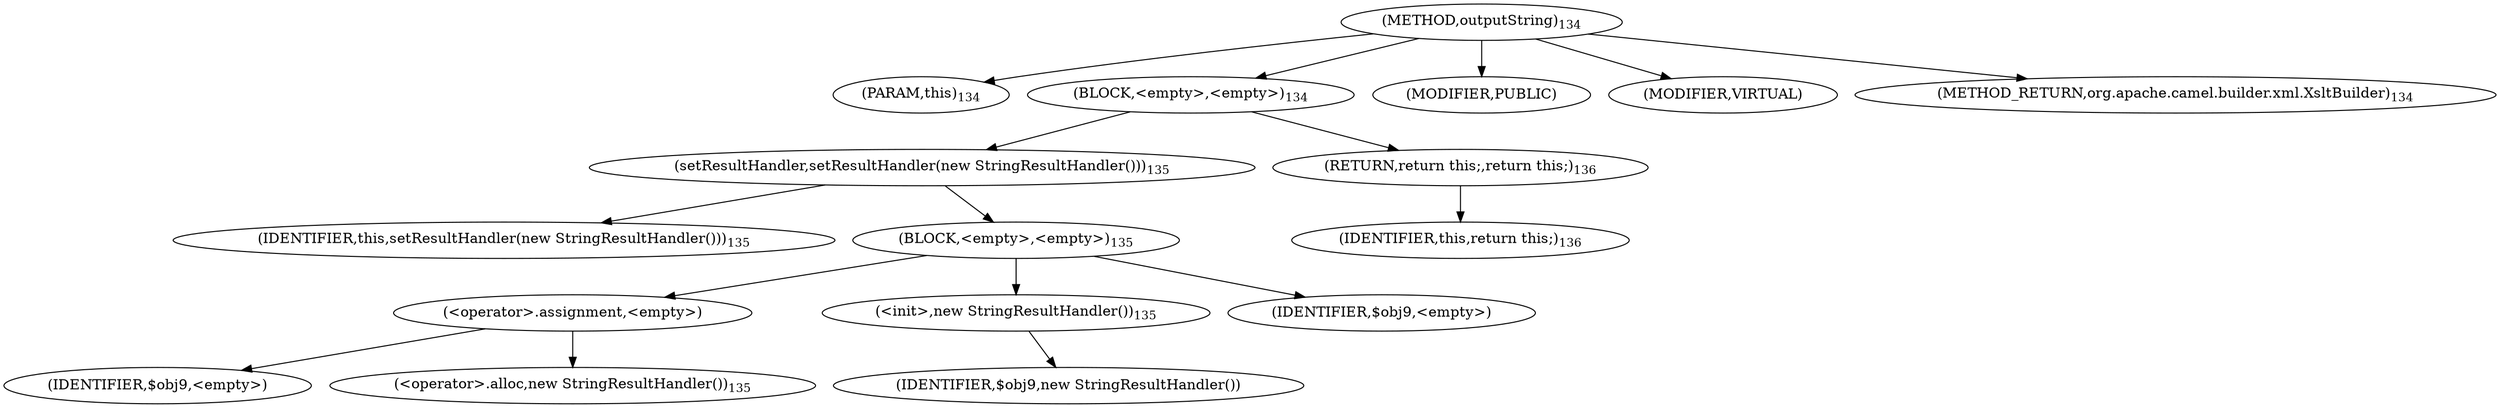 digraph "outputString" {  
"325" [label = <(METHOD,outputString)<SUB>134</SUB>> ]
"15" [label = <(PARAM,this)<SUB>134</SUB>> ]
"326" [label = <(BLOCK,&lt;empty&gt;,&lt;empty&gt;)<SUB>134</SUB>> ]
"327" [label = <(setResultHandler,setResultHandler(new StringResultHandler()))<SUB>135</SUB>> ]
"14" [label = <(IDENTIFIER,this,setResultHandler(new StringResultHandler()))<SUB>135</SUB>> ]
"328" [label = <(BLOCK,&lt;empty&gt;,&lt;empty&gt;)<SUB>135</SUB>> ]
"329" [label = <(&lt;operator&gt;.assignment,&lt;empty&gt;)> ]
"330" [label = <(IDENTIFIER,$obj9,&lt;empty&gt;)> ]
"331" [label = <(&lt;operator&gt;.alloc,new StringResultHandler())<SUB>135</SUB>> ]
"332" [label = <(&lt;init&gt;,new StringResultHandler())<SUB>135</SUB>> ]
"333" [label = <(IDENTIFIER,$obj9,new StringResultHandler())> ]
"334" [label = <(IDENTIFIER,$obj9,&lt;empty&gt;)> ]
"335" [label = <(RETURN,return this;,return this;)<SUB>136</SUB>> ]
"16" [label = <(IDENTIFIER,this,return this;)<SUB>136</SUB>> ]
"336" [label = <(MODIFIER,PUBLIC)> ]
"337" [label = <(MODIFIER,VIRTUAL)> ]
"338" [label = <(METHOD_RETURN,org.apache.camel.builder.xml.XsltBuilder)<SUB>134</SUB>> ]
  "325" -> "15" 
  "325" -> "326" 
  "325" -> "336" 
  "325" -> "337" 
  "325" -> "338" 
  "326" -> "327" 
  "326" -> "335" 
  "327" -> "14" 
  "327" -> "328" 
  "328" -> "329" 
  "328" -> "332" 
  "328" -> "334" 
  "329" -> "330" 
  "329" -> "331" 
  "332" -> "333" 
  "335" -> "16" 
}
